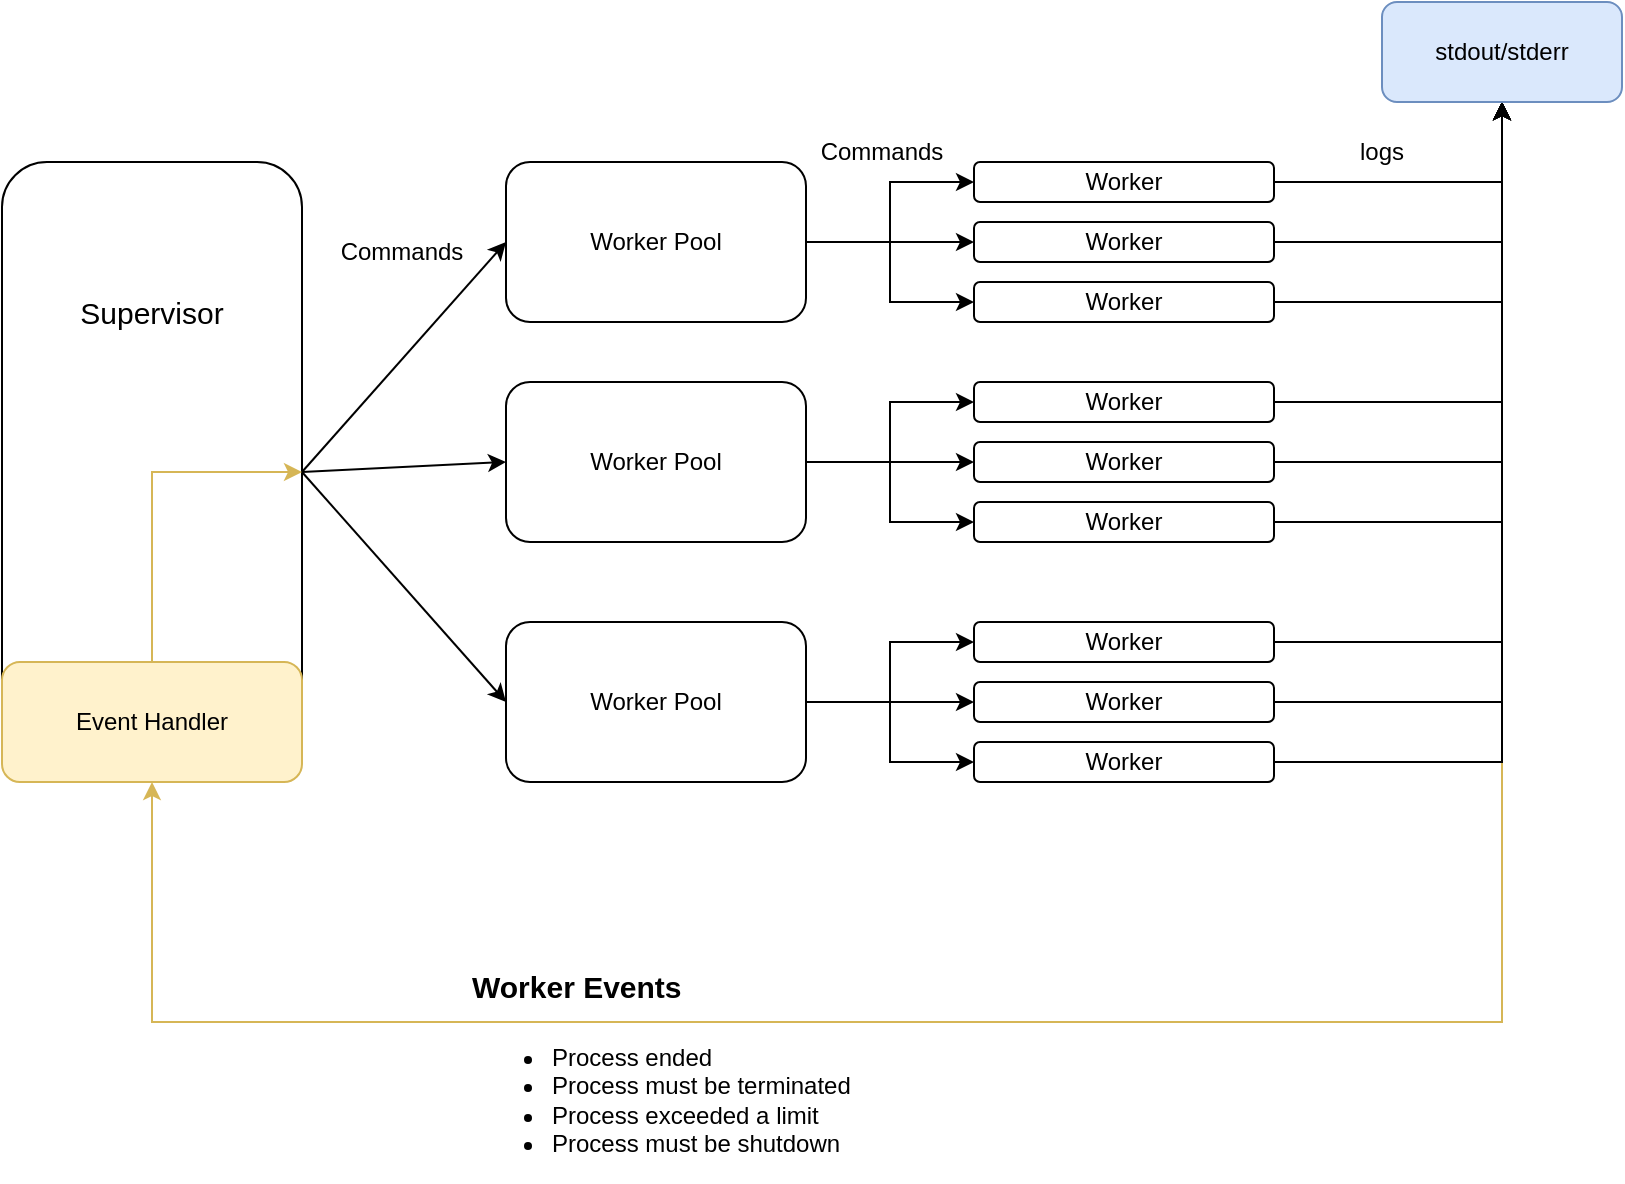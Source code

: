 <mxfile version="20.2.7" type="device"><diagram id="-Yh5BZkvqioV4ouFbfdY" name="Page-1"><mxGraphModel dx="1796" dy="614" grid="1" gridSize="10" guides="1" tooltips="1" connect="1" arrows="1" fold="1" page="1" pageScale="1" pageWidth="850" pageHeight="1100" math="0" shadow="0"><root><mxCell id="0"/><mxCell id="1" parent="0"/><mxCell id="Y559-mPJYh1j2fZeeh1l-2" value="" style="rounded=1;whiteSpace=wrap;html=1;" vertex="1" parent="1"><mxGeometry x="-820" y="170" width="150" height="310" as="geometry"/></mxCell><mxCell id="Y559-mPJYh1j2fZeeh1l-21" style="edgeStyle=orthogonalEdgeStyle;rounded=0;orthogonalLoop=1;jettySize=auto;html=1;entryX=0;entryY=0.5;entryDx=0;entryDy=0;" edge="1" parent="1" source="Y559-mPJYh1j2fZeeh1l-3" target="Y559-mPJYh1j2fZeeh1l-6"><mxGeometry relative="1" as="geometry"/></mxCell><mxCell id="Y559-mPJYh1j2fZeeh1l-22" style="edgeStyle=orthogonalEdgeStyle;rounded=0;orthogonalLoop=1;jettySize=auto;html=1;" edge="1" parent="1" source="Y559-mPJYh1j2fZeeh1l-3" target="Y559-mPJYh1j2fZeeh1l-7"><mxGeometry relative="1" as="geometry"/></mxCell><mxCell id="Y559-mPJYh1j2fZeeh1l-23" style="edgeStyle=orthogonalEdgeStyle;rounded=0;orthogonalLoop=1;jettySize=auto;html=1;entryX=0;entryY=0.5;entryDx=0;entryDy=0;" edge="1" parent="1" source="Y559-mPJYh1j2fZeeh1l-3" target="Y559-mPJYh1j2fZeeh1l-8"><mxGeometry relative="1" as="geometry"/></mxCell><mxCell id="Y559-mPJYh1j2fZeeh1l-3" value="Worker Pool" style="rounded=1;whiteSpace=wrap;html=1;" vertex="1" parent="1"><mxGeometry x="-568" y="170" width="150" height="80" as="geometry"/></mxCell><mxCell id="Y559-mPJYh1j2fZeeh1l-24" style="edgeStyle=orthogonalEdgeStyle;rounded=0;orthogonalLoop=1;jettySize=auto;html=1;entryX=0;entryY=0.5;entryDx=0;entryDy=0;" edge="1" parent="1" source="Y559-mPJYh1j2fZeeh1l-4" target="Y559-mPJYh1j2fZeeh1l-9"><mxGeometry relative="1" as="geometry"/></mxCell><mxCell id="Y559-mPJYh1j2fZeeh1l-25" style="edgeStyle=orthogonalEdgeStyle;rounded=0;orthogonalLoop=1;jettySize=auto;html=1;entryX=0;entryY=0.5;entryDx=0;entryDy=0;" edge="1" parent="1" source="Y559-mPJYh1j2fZeeh1l-4" target="Y559-mPJYh1j2fZeeh1l-10"><mxGeometry relative="1" as="geometry"/></mxCell><mxCell id="Y559-mPJYh1j2fZeeh1l-26" style="edgeStyle=orthogonalEdgeStyle;rounded=0;orthogonalLoop=1;jettySize=auto;html=1;entryX=0;entryY=0.5;entryDx=0;entryDy=0;" edge="1" parent="1" source="Y559-mPJYh1j2fZeeh1l-4" target="Y559-mPJYh1j2fZeeh1l-11"><mxGeometry relative="1" as="geometry"/></mxCell><mxCell id="Y559-mPJYh1j2fZeeh1l-4" value="Worker Pool" style="rounded=1;whiteSpace=wrap;html=1;" vertex="1" parent="1"><mxGeometry x="-568" y="280" width="150" height="80" as="geometry"/></mxCell><mxCell id="Y559-mPJYh1j2fZeeh1l-27" style="edgeStyle=orthogonalEdgeStyle;rounded=0;orthogonalLoop=1;jettySize=auto;html=1;entryX=0;entryY=0.5;entryDx=0;entryDy=0;" edge="1" parent="1" source="Y559-mPJYh1j2fZeeh1l-5" target="Y559-mPJYh1j2fZeeh1l-12"><mxGeometry relative="1" as="geometry"/></mxCell><mxCell id="Y559-mPJYh1j2fZeeh1l-28" style="edgeStyle=orthogonalEdgeStyle;rounded=0;orthogonalLoop=1;jettySize=auto;html=1;entryX=0;entryY=0.5;entryDx=0;entryDy=0;" edge="1" parent="1" source="Y559-mPJYh1j2fZeeh1l-5" target="Y559-mPJYh1j2fZeeh1l-13"><mxGeometry relative="1" as="geometry"/></mxCell><mxCell id="Y559-mPJYh1j2fZeeh1l-29" style="edgeStyle=orthogonalEdgeStyle;rounded=0;orthogonalLoop=1;jettySize=auto;html=1;entryX=0;entryY=0.5;entryDx=0;entryDy=0;" edge="1" parent="1" source="Y559-mPJYh1j2fZeeh1l-5" target="Y559-mPJYh1j2fZeeh1l-14"><mxGeometry relative="1" as="geometry"/></mxCell><mxCell id="Y559-mPJYh1j2fZeeh1l-5" value="Worker Pool" style="rounded=1;whiteSpace=wrap;html=1;" vertex="1" parent="1"><mxGeometry x="-568" y="400" width="150" height="80" as="geometry"/></mxCell><mxCell id="Y559-mPJYh1j2fZeeh1l-42" style="edgeStyle=orthogonalEdgeStyle;rounded=0;orthogonalLoop=1;jettySize=auto;html=1;entryX=0.5;entryY=1;entryDx=0;entryDy=0;fillColor=#fff2cc;strokeColor=#d6b656;" edge="1" parent="1" source="Y559-mPJYh1j2fZeeh1l-6" target="Y559-mPJYh1j2fZeeh1l-41"><mxGeometry relative="1" as="geometry"><Array as="points"><mxPoint x="-70" y="180"/><mxPoint x="-70" y="600"/><mxPoint x="-745" y="600"/></Array></mxGeometry></mxCell><mxCell id="Y559-mPJYh1j2fZeeh1l-32" style="edgeStyle=orthogonalEdgeStyle;rounded=0;orthogonalLoop=1;jettySize=auto;html=1;entryX=0.5;entryY=1;entryDx=0;entryDy=0;" edge="1" parent="1" source="Y559-mPJYh1j2fZeeh1l-6" target="Y559-mPJYh1j2fZeeh1l-31"><mxGeometry relative="1" as="geometry"/></mxCell><mxCell id="Y559-mPJYh1j2fZeeh1l-6" value="Worker" style="rounded=1;whiteSpace=wrap;html=1;" vertex="1" parent="1"><mxGeometry x="-334" y="170" width="150" height="20" as="geometry"/></mxCell><mxCell id="Y559-mPJYh1j2fZeeh1l-33" style="edgeStyle=orthogonalEdgeStyle;rounded=0;orthogonalLoop=1;jettySize=auto;html=1;entryX=0.5;entryY=1;entryDx=0;entryDy=0;" edge="1" parent="1" source="Y559-mPJYh1j2fZeeh1l-7" target="Y559-mPJYh1j2fZeeh1l-31"><mxGeometry relative="1" as="geometry"/></mxCell><mxCell id="Y559-mPJYh1j2fZeeh1l-7" value="Worker" style="rounded=1;whiteSpace=wrap;html=1;" vertex="1" parent="1"><mxGeometry x="-334" y="200" width="150" height="20" as="geometry"/></mxCell><mxCell id="Y559-mPJYh1j2fZeeh1l-34" style="edgeStyle=orthogonalEdgeStyle;rounded=0;orthogonalLoop=1;jettySize=auto;html=1;" edge="1" parent="1" source="Y559-mPJYh1j2fZeeh1l-8" target="Y559-mPJYh1j2fZeeh1l-31"><mxGeometry relative="1" as="geometry"/></mxCell><mxCell id="Y559-mPJYh1j2fZeeh1l-8" value="Worker" style="rounded=1;whiteSpace=wrap;html=1;" vertex="1" parent="1"><mxGeometry x="-334" y="230" width="150" height="20" as="geometry"/></mxCell><mxCell id="Y559-mPJYh1j2fZeeh1l-35" style="edgeStyle=orthogonalEdgeStyle;rounded=0;orthogonalLoop=1;jettySize=auto;html=1;entryX=0.5;entryY=1;entryDx=0;entryDy=0;" edge="1" parent="1" source="Y559-mPJYh1j2fZeeh1l-9" target="Y559-mPJYh1j2fZeeh1l-31"><mxGeometry relative="1" as="geometry"/></mxCell><mxCell id="Y559-mPJYh1j2fZeeh1l-9" value="Worker" style="rounded=1;whiteSpace=wrap;html=1;" vertex="1" parent="1"><mxGeometry x="-334" y="280" width="150" height="20" as="geometry"/></mxCell><mxCell id="Y559-mPJYh1j2fZeeh1l-36" style="edgeStyle=orthogonalEdgeStyle;rounded=0;orthogonalLoop=1;jettySize=auto;html=1;entryX=0.5;entryY=1;entryDx=0;entryDy=0;" edge="1" parent="1" source="Y559-mPJYh1j2fZeeh1l-10" target="Y559-mPJYh1j2fZeeh1l-31"><mxGeometry relative="1" as="geometry"/></mxCell><mxCell id="Y559-mPJYh1j2fZeeh1l-10" value="Worker" style="rounded=1;whiteSpace=wrap;html=1;" vertex="1" parent="1"><mxGeometry x="-334" y="310" width="150" height="20" as="geometry"/></mxCell><mxCell id="Y559-mPJYh1j2fZeeh1l-37" style="edgeStyle=orthogonalEdgeStyle;rounded=0;orthogonalLoop=1;jettySize=auto;html=1;entryX=0.5;entryY=1;entryDx=0;entryDy=0;" edge="1" parent="1" source="Y559-mPJYh1j2fZeeh1l-11" target="Y559-mPJYh1j2fZeeh1l-31"><mxGeometry relative="1" as="geometry"/></mxCell><mxCell id="Y559-mPJYh1j2fZeeh1l-11" value="Worker" style="rounded=1;whiteSpace=wrap;html=1;" vertex="1" parent="1"><mxGeometry x="-334" y="340" width="150" height="20" as="geometry"/></mxCell><mxCell id="Y559-mPJYh1j2fZeeh1l-38" style="edgeStyle=orthogonalEdgeStyle;rounded=0;orthogonalLoop=1;jettySize=auto;html=1;entryX=0.5;entryY=1;entryDx=0;entryDy=0;" edge="1" parent="1" source="Y559-mPJYh1j2fZeeh1l-12" target="Y559-mPJYh1j2fZeeh1l-31"><mxGeometry relative="1" as="geometry"/></mxCell><mxCell id="Y559-mPJYh1j2fZeeh1l-12" value="Worker" style="rounded=1;whiteSpace=wrap;html=1;" vertex="1" parent="1"><mxGeometry x="-334" y="400" width="150" height="20" as="geometry"/></mxCell><mxCell id="Y559-mPJYh1j2fZeeh1l-39" style="edgeStyle=orthogonalEdgeStyle;rounded=0;orthogonalLoop=1;jettySize=auto;html=1;entryX=0.5;entryY=1;entryDx=0;entryDy=0;" edge="1" parent="1" source="Y559-mPJYh1j2fZeeh1l-13" target="Y559-mPJYh1j2fZeeh1l-31"><mxGeometry relative="1" as="geometry"/></mxCell><mxCell id="Y559-mPJYh1j2fZeeh1l-13" value="Worker" style="rounded=1;whiteSpace=wrap;html=1;" vertex="1" parent="1"><mxGeometry x="-334" y="430" width="150" height="20" as="geometry"/></mxCell><mxCell id="Y559-mPJYh1j2fZeeh1l-40" style="edgeStyle=orthogonalEdgeStyle;rounded=0;orthogonalLoop=1;jettySize=auto;html=1;entryX=0.5;entryY=1;entryDx=0;entryDy=0;" edge="1" parent="1" source="Y559-mPJYh1j2fZeeh1l-14" target="Y559-mPJYh1j2fZeeh1l-31"><mxGeometry relative="1" as="geometry"/></mxCell><mxCell id="Y559-mPJYh1j2fZeeh1l-14" value="Worker" style="rounded=1;whiteSpace=wrap;html=1;" vertex="1" parent="1"><mxGeometry x="-334" y="460" width="150" height="20" as="geometry"/></mxCell><mxCell id="Y559-mPJYh1j2fZeeh1l-15" value="" style="endArrow=classic;html=1;rounded=0;exitX=1;exitY=0.5;exitDx=0;exitDy=0;entryX=0;entryY=0.5;entryDx=0;entryDy=0;" edge="1" parent="1" source="Y559-mPJYh1j2fZeeh1l-2" target="Y559-mPJYh1j2fZeeh1l-3"><mxGeometry width="50" height="50" relative="1" as="geometry"><mxPoint x="-430" y="410" as="sourcePoint"/><mxPoint x="-380" y="360" as="targetPoint"/></mxGeometry></mxCell><mxCell id="Y559-mPJYh1j2fZeeh1l-16" value="" style="endArrow=classic;html=1;rounded=0;exitX=1;exitY=0.5;exitDx=0;exitDy=0;entryX=0;entryY=0.5;entryDx=0;entryDy=0;" edge="1" parent="1" source="Y559-mPJYh1j2fZeeh1l-2" target="Y559-mPJYh1j2fZeeh1l-4"><mxGeometry width="50" height="50" relative="1" as="geometry"><mxPoint x="-430" y="410" as="sourcePoint"/><mxPoint x="-380" y="360" as="targetPoint"/></mxGeometry></mxCell><mxCell id="Y559-mPJYh1j2fZeeh1l-17" value="" style="endArrow=classic;html=1;rounded=0;exitX=1;exitY=0.5;exitDx=0;exitDy=0;entryX=0;entryY=0.5;entryDx=0;entryDy=0;" edge="1" parent="1" source="Y559-mPJYh1j2fZeeh1l-2" target="Y559-mPJYh1j2fZeeh1l-5"><mxGeometry width="50" height="50" relative="1" as="geometry"><mxPoint x="-430" y="410" as="sourcePoint"/><mxPoint x="-380" y="360" as="targetPoint"/></mxGeometry></mxCell><mxCell id="Y559-mPJYh1j2fZeeh1l-18" value="Commands" style="text;html=1;strokeColor=none;fillColor=none;align=center;verticalAlign=middle;whiteSpace=wrap;rounded=0;" vertex="1" parent="1"><mxGeometry x="-650" y="200" width="60" height="30" as="geometry"/></mxCell><mxCell id="Y559-mPJYh1j2fZeeh1l-31" value="stdout/stderr" style="rounded=1;whiteSpace=wrap;html=1;fillColor=#dae8fc;strokeColor=#6c8ebf;" vertex="1" parent="1"><mxGeometry x="-130" y="90" width="120" height="50" as="geometry"/></mxCell><mxCell id="Y559-mPJYh1j2fZeeh1l-50" style="edgeStyle=orthogonalEdgeStyle;rounded=0;orthogonalLoop=1;jettySize=auto;html=1;entryX=1;entryY=0.5;entryDx=0;entryDy=0;fontSize=15;fillColor=#fff2cc;strokeColor=#d6b656;" edge="1" parent="1" source="Y559-mPJYh1j2fZeeh1l-41" target="Y559-mPJYh1j2fZeeh1l-2"><mxGeometry relative="1" as="geometry"><Array as="points"><mxPoint x="-745" y="325"/></Array></mxGeometry></mxCell><mxCell id="Y559-mPJYh1j2fZeeh1l-41" value="Event Handler" style="rounded=1;whiteSpace=wrap;html=1;fillColor=#fff2cc;strokeColor=#d6b656;" vertex="1" parent="1"><mxGeometry x="-820" y="420" width="150" height="60" as="geometry"/></mxCell><mxCell id="Y559-mPJYh1j2fZeeh1l-43" value="logs" style="text;html=1;strokeColor=none;fillColor=none;align=center;verticalAlign=middle;whiteSpace=wrap;rounded=0;" vertex="1" parent="1"><mxGeometry x="-170" y="150" width="80" height="30" as="geometry"/></mxCell><mxCell id="Y559-mPJYh1j2fZeeh1l-47" value="Commands" style="text;html=1;strokeColor=none;fillColor=none;align=center;verticalAlign=middle;whiteSpace=wrap;rounded=0;" vertex="1" parent="1"><mxGeometry x="-410" y="150" width="60" height="30" as="geometry"/></mxCell><mxCell id="Y559-mPJYh1j2fZeeh1l-49" value="&lt;h1&gt;&lt;font style=&quot;font-size: 15px;&quot;&gt;Worker Events&lt;/font&gt;&lt;/h1&gt;&lt;p&gt;&lt;/p&gt;&lt;ul&gt;&lt;li&gt;Process ended&lt;/li&gt;&lt;li&gt;Process must be terminated&lt;/li&gt;&lt;li&gt;Process exceeded a limit&lt;br&gt;&lt;/li&gt;&lt;li&gt;Process must be shutdown&lt;/li&gt;&lt;/ul&gt;&lt;p&gt;&lt;/p&gt;" style="text;html=1;strokeColor=none;fillColor=none;spacing=5;spacingTop=-20;whiteSpace=wrap;overflow=hidden;rounded=0;" vertex="1" parent="1"><mxGeometry x="-590" y="560" width="300" height="120" as="geometry"/></mxCell><mxCell id="Y559-mPJYh1j2fZeeh1l-52" value="Supervisor" style="text;html=1;strokeColor=none;fillColor=none;align=center;verticalAlign=middle;whiteSpace=wrap;rounded=0;fontSize=15;" vertex="1" parent="1"><mxGeometry x="-790" y="230" width="90" height="30" as="geometry"/></mxCell></root></mxGraphModel></diagram></mxfile>